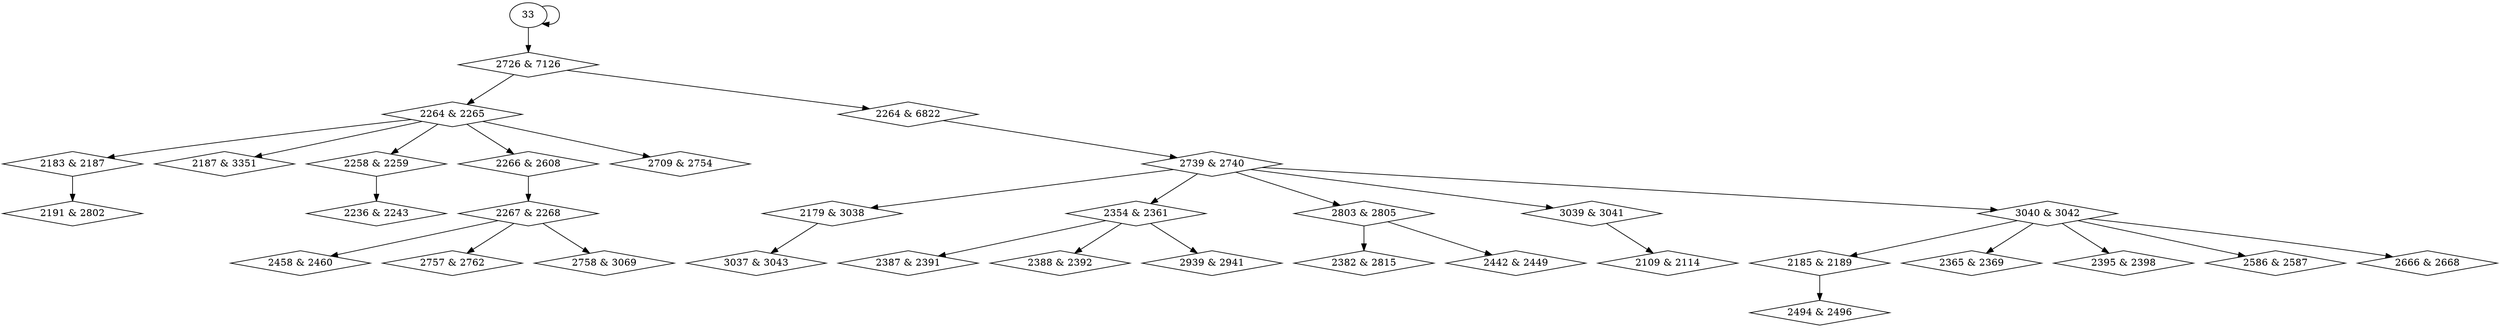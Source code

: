 digraph {
0 [label = "2109 & 2114", shape = diamond];
1 [label = "2179 & 3038", shape = diamond];
2 [label = "2183 & 2187", shape = diamond];
3 [label = "2187 & 3351", shape = diamond];
4 [label = "2185 & 2189", shape = diamond];
5 [label = "2191 & 2802", shape = diamond];
6 [label = "2236 & 2243", shape = diamond];
7 [label = "2258 & 2259", shape = diamond];
8 [label = "2264 & 2265", shape = diamond];
9 [label = "2264 & 6822", shape = diamond];
10 [label = "2266 & 2608", shape = diamond];
11 [label = "2267 & 2268", shape = diamond];
12 [label = "2354 & 2361", shape = diamond];
13 [label = "2365 & 2369", shape = diamond];
14 [label = "2382 & 2815", shape = diamond];
15 [label = "2387 & 2391", shape = diamond];
16 [label = "2388 & 2392", shape = diamond];
17 [label = "2395 & 2398", shape = diamond];
18 [label = "2442 & 2449", shape = diamond];
19 [label = "2458 & 2460", shape = diamond];
20 [label = "2494 & 2496", shape = diamond];
21 [label = "2586 & 2587", shape = diamond];
22 [label = "2666 & 2668", shape = diamond];
23 [label = "2709 & 2754", shape = diamond];
24 [label = "2726 & 7126", shape = diamond];
25 [label = "2739 & 2740", shape = diamond];
26 [label = "2757 & 2762", shape = diamond];
27 [label = "2758 & 3069", shape = diamond];
28 [label = "2803 & 2805", shape = diamond];
29 [label = "2939 & 2941", shape = diamond];
30 [label = "3037 & 3043", shape = diamond];
31 [label = "3039 & 3041", shape = diamond];
32 [label = "3040 & 3042", shape = diamond];
31 -> 0;
25 -> 1;
8 -> 2;
8 -> 3;
32 -> 4;
2 -> 5;
7 -> 6;
8 -> 7;
24 -> 8;
24 -> 9;
8 -> 10;
10 -> 11;
25 -> 12;
32 -> 13;
28 -> 14;
12 -> 15;
12 -> 16;
32 -> 17;
28 -> 18;
11 -> 19;
4 -> 20;
32 -> 21;
32 -> 22;
8 -> 23;
33 -> 24;
9 -> 25;
11 -> 26;
11 -> 27;
25 -> 28;
12 -> 29;
1 -> 30;
25 -> 31;
25 -> 32;
33 -> 33;
}
